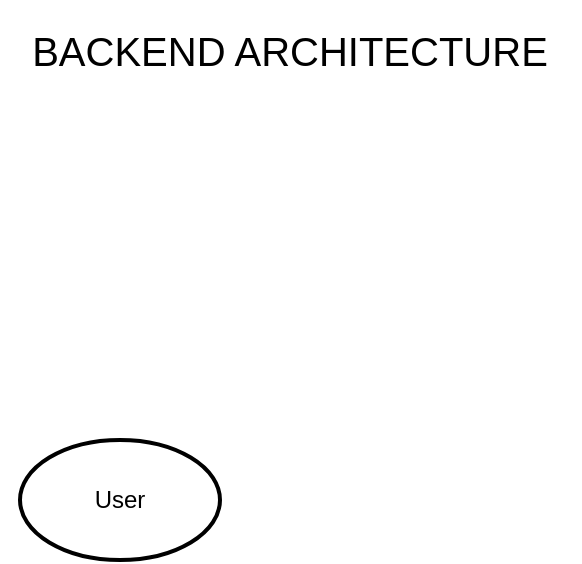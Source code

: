 <mxfile version="24.6.4" type="github">
  <diagram name="Page-1" id="H4Rw2EulwQRjCxcxYLGu">
    <mxGraphModel dx="882" dy="821" grid="1" gridSize="10" guides="1" tooltips="1" connect="1" arrows="1" fold="1" page="1" pageScale="1" pageWidth="850" pageHeight="1100" math="0" shadow="0">
      <root>
        <mxCell id="0" />
        <mxCell id="1" parent="0" />
        <mxCell id="Lhvs7vtbH0vIH8BzOvIz-2" value="BACKEND ARCHITECTURE" style="text;html=1;align=center;verticalAlign=middle;whiteSpace=wrap;rounded=0;fontSize=20;" vertex="1" parent="1">
          <mxGeometry x="30" y="40" width="290" height="50" as="geometry" />
        </mxCell>
        <mxCell id="Lhvs7vtbH0vIH8BzOvIz-4" value="User" style="strokeWidth=2;html=1;shape=mxgraph.flowchart.start_1;whiteSpace=wrap;" vertex="1" parent="1">
          <mxGeometry x="40" y="260" width="100" height="60" as="geometry" />
        </mxCell>
      </root>
    </mxGraphModel>
  </diagram>
</mxfile>
